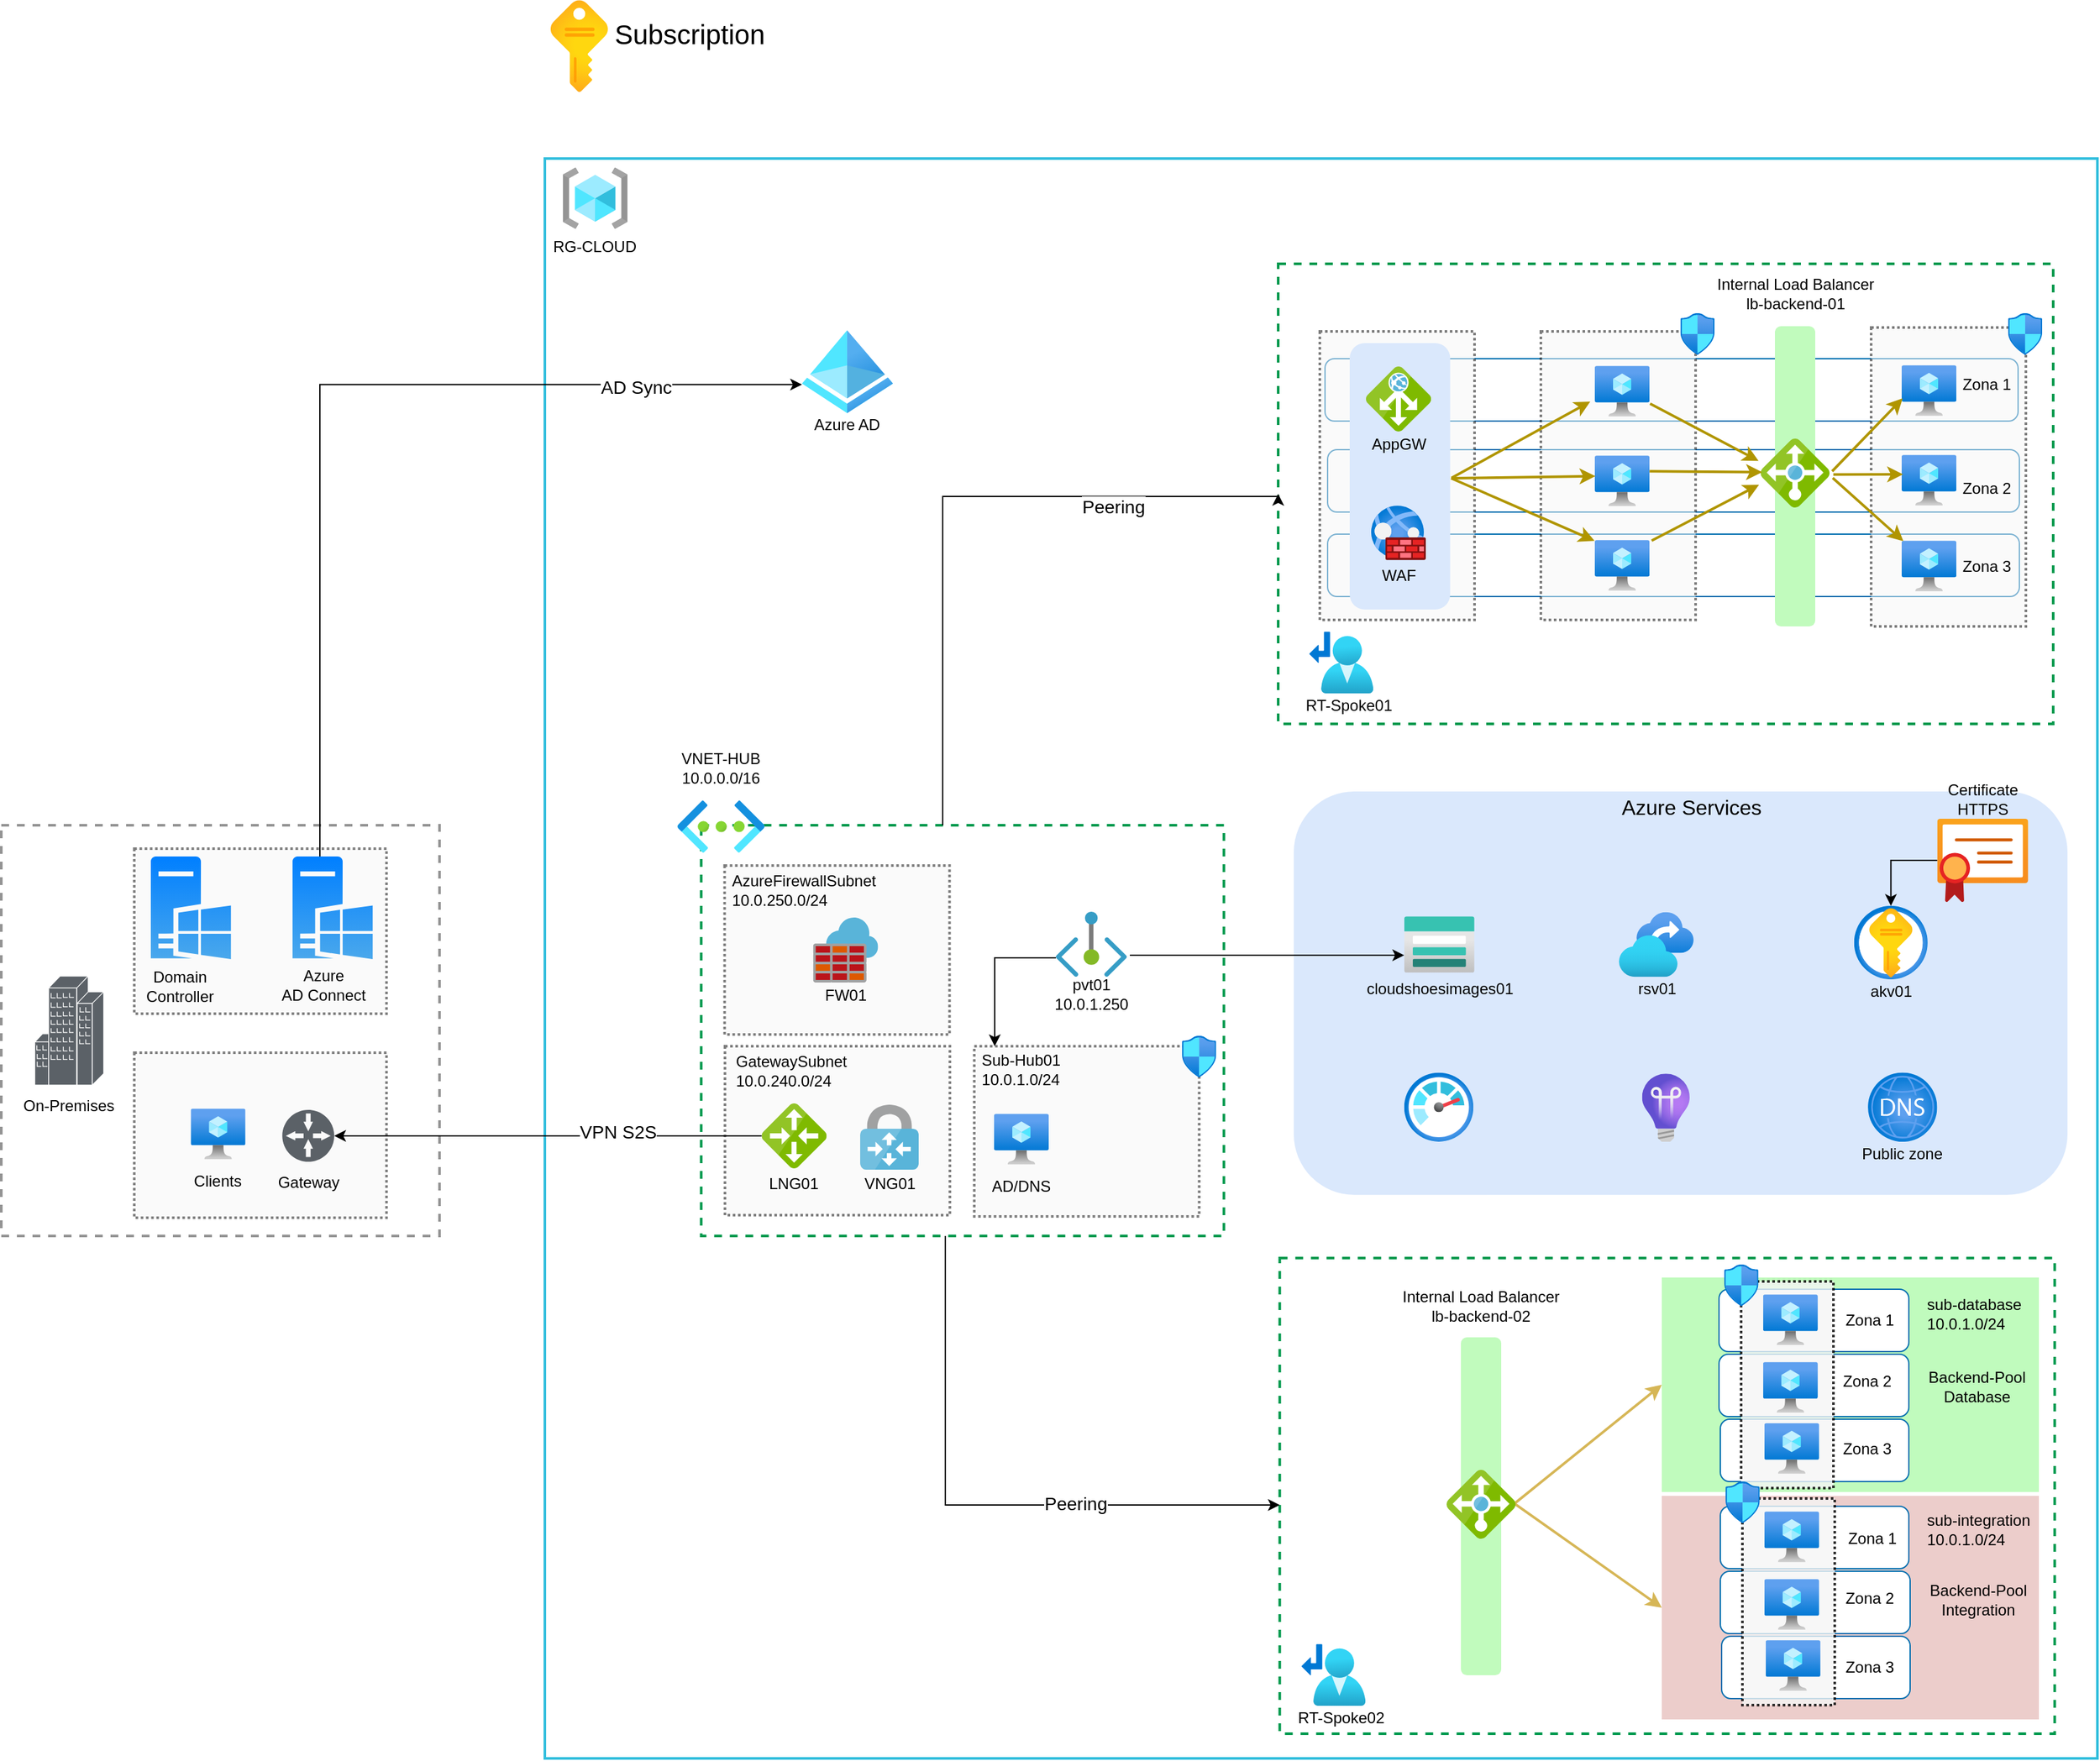 <mxfile version="21.2.8" type="device">
  <diagram name="Cloud Shoes" id="-37fiKzTfTFrvlBXJHoI">
    <mxGraphModel dx="1793" dy="1045" grid="0" gridSize="10" guides="1" tooltips="1" connect="1" arrows="1" fold="1" page="1" pageScale="1" pageWidth="1654" pageHeight="1169" math="0" shadow="0">
      <root>
        <mxCell id="0" />
        <mxCell id="1" parent="0" />
        <mxCell id="iRO7OTy0QqycGShimGxW-48" value="" style="group" parent="1" vertex="1" connectable="0">
          <mxGeometry x="118.25" y="1256" width="194" height="127" as="geometry" />
        </mxCell>
        <mxCell id="iRO7OTy0QqycGShimGxW-43" value="" style="rounded=0;whiteSpace=wrap;html=1;fillColor=#f5f5f5;fontColor=#333333;strokeColor=#000000;fillStyle=auto;opacity=50;dashed=1;dashPattern=1 1;strokeWidth=2;" parent="iRO7OTy0QqycGShimGxW-48" vertex="1">
          <mxGeometry width="194" height="127" as="geometry" />
        </mxCell>
        <mxCell id="iRO7OTy0QqycGShimGxW-37" value="" style="group" parent="iRO7OTy0QqycGShimGxW-48" vertex="1" connectable="0">
          <mxGeometry x="37" y="43" width="55" height="65" as="geometry" />
        </mxCell>
        <mxCell id="iRO7OTy0QqycGShimGxW-38" value="" style="image;aspect=fixed;html=1;points=[];align=center;fontSize=12;image=img/lib/azure2/compute/Virtual_Machine.svg;" parent="iRO7OTy0QqycGShimGxW-37" vertex="1">
          <mxGeometry x="6.47" width="42.05" height="39" as="geometry" />
        </mxCell>
        <mxCell id="iRO7OTy0QqycGShimGxW-39" value="Clients" style="text;html=1;strokeColor=none;fillColor=none;align=center;verticalAlign=middle;whiteSpace=wrap;rounded=0;" parent="iRO7OTy0QqycGShimGxW-37" vertex="1">
          <mxGeometry y="47" width="55" height="18" as="geometry" />
        </mxCell>
        <mxCell id="iRO7OTy0QqycGShimGxW-45" value="" style="group" parent="iRO7OTy0QqycGShimGxW-48" vertex="1" connectable="0">
          <mxGeometry x="107" y="41" width="55" height="65" as="geometry" />
        </mxCell>
        <mxCell id="iRO7OTy0QqycGShimGxW-41" value="" style="sketch=0;aspect=fixed;pointerEvents=1;shadow=0;dashed=0;html=1;strokeColor=none;labelPosition=center;verticalLabelPosition=bottom;verticalAlign=top;align=center;fillColor=#5b6167;shape=mxgraph.mscae.enterprise.gateway" parent="iRO7OTy0QqycGShimGxW-45" vertex="1">
          <mxGeometry x="6.87" y="3" width="39.928" height="39.928" as="geometry" />
        </mxCell>
        <mxCell id="iRO7OTy0QqycGShimGxW-42" value="Gateway" style="text;html=1;strokeColor=none;fillColor=none;align=center;verticalAlign=middle;whiteSpace=wrap;rounded=0;" parent="iRO7OTy0QqycGShimGxW-45" vertex="1">
          <mxGeometry y="50" width="55" height="18" as="geometry" />
        </mxCell>
        <mxCell id="iRO7OTy0QqycGShimGxW-46" value="" style="rounded=0;whiteSpace=wrap;html=1;fillColor=none;strokeColor=#949494;dashed=1;strokeWidth=2;" parent="1" vertex="1">
          <mxGeometry x="16" y="1081" width="337" height="316" as="geometry" />
        </mxCell>
        <mxCell id="mcqfTMUdZoglB1hwvuhl-13" value="" style="rounded=0;whiteSpace=wrap;html=1;fillColor=none;strokeColor=#32bedd;strokeWidth=2;" parent="1" vertex="1">
          <mxGeometry x="434" y="568" width="1194" height="1231" as="geometry" />
        </mxCell>
        <mxCell id="iRO7OTy0QqycGShimGxW-1" value="" style="rounded=0;whiteSpace=wrap;html=1;fillColor=none;strokeColor=#00994D;dashed=1;strokeWidth=2;" parent="1" vertex="1">
          <mxGeometry x="554.25" y="1081" width="402" height="316" as="geometry" />
        </mxCell>
        <mxCell id="jFYhZBc2v5GlWPGSJoHk-2" value="" style="group" parent="1" vertex="1" connectable="0">
          <mxGeometry x="764.25" y="1248" width="186.1" height="134" as="geometry" />
        </mxCell>
        <mxCell id="iRO7OTy0QqycGShimGxW-12" value="" style="rounded=0;whiteSpace=wrap;html=1;fillColor=#f5f5f5;fontColor=#333333;strokeColor=#000000;fillStyle=auto;opacity=50;dashed=1;dashPattern=1 1;strokeWidth=2;" parent="jFYhZBc2v5GlWPGSJoHk-2" vertex="1">
          <mxGeometry y="3" width="173" height="131" as="geometry" />
        </mxCell>
        <mxCell id="iRO7OTy0QqycGShimGxW-13" value="Sub-Hub01&lt;br&gt;10.0.1.0/24" style="text;html=1;strokeColor=none;fillColor=none;align=left;verticalAlign=middle;whiteSpace=wrap;rounded=0;" parent="jFYhZBc2v5GlWPGSJoHk-2" vertex="1">
          <mxGeometry x="3.5" y="11" width="89.5" height="19" as="geometry" />
        </mxCell>
        <mxCell id="iRO7OTy0QqycGShimGxW-14" value="" style="image;aspect=fixed;html=1;points=[];align=center;fontSize=12;image=img/lib/azure2/networking/Network_Security_Groups.svg;" parent="jFYhZBc2v5GlWPGSJoHk-2" vertex="1">
          <mxGeometry x="159.75" y="-5" width="26.35" height="32" as="geometry" />
        </mxCell>
        <mxCell id="HfVjvq3u5Bbp-fqQVIqM-1" value="" style="group" parent="jFYhZBc2v5GlWPGSJoHk-2" vertex="1" connectable="0">
          <mxGeometry x="8.75" y="55" width="55" height="65" as="geometry" />
        </mxCell>
        <mxCell id="HfVjvq3u5Bbp-fqQVIqM-2" value="" style="image;aspect=fixed;html=1;points=[];align=center;fontSize=12;image=img/lib/azure2/compute/Virtual_Machine.svg;" parent="HfVjvq3u5Bbp-fqQVIqM-1" vertex="1">
          <mxGeometry x="6.47" width="42.05" height="39" as="geometry" />
        </mxCell>
        <mxCell id="HfVjvq3u5Bbp-fqQVIqM-3" value="AD/DNS" style="text;html=1;strokeColor=none;fillColor=none;align=center;verticalAlign=middle;whiteSpace=wrap;rounded=0;" parent="HfVjvq3u5Bbp-fqQVIqM-1" vertex="1">
          <mxGeometry y="47" width="55" height="18" as="geometry" />
        </mxCell>
        <mxCell id="iRO7OTy0QqycGShimGxW-6" value="" style="group" parent="1" vertex="1" connectable="0">
          <mxGeometry x="572.53" y="1251" width="173" height="130" as="geometry" />
        </mxCell>
        <mxCell id="iRO7OTy0QqycGShimGxW-7" value="" style="rounded=0;whiteSpace=wrap;html=1;fillColor=#f5f5f5;fontColor=#333333;strokeColor=#000000;fillStyle=auto;opacity=50;dashed=1;dashPattern=1 1;strokeWidth=2;" parent="iRO7OTy0QqycGShimGxW-6" vertex="1">
          <mxGeometry width="173" height="130" as="geometry" />
        </mxCell>
        <mxCell id="iRO7OTy0QqycGShimGxW-10" value="GatewaySubnet&lt;br&gt;10.0.240.0/24" style="text;html=1;strokeColor=none;fillColor=none;align=left;verticalAlign=middle;whiteSpace=wrap;rounded=0;" parent="iRO7OTy0QqycGShimGxW-6" vertex="1">
          <mxGeometry x="6.75" y="9" width="89.5" height="19" as="geometry" />
        </mxCell>
        <mxCell id="jFYhZBc2v5GlWPGSJoHk-3" value="" style="group" parent="iRO7OTy0QqycGShimGxW-6" vertex="1" connectable="0">
          <mxGeometry x="99" y="45" width="55" height="70.5" as="geometry" />
        </mxCell>
        <mxCell id="iRO7OTy0QqycGShimGxW-8" value="" style="image;sketch=0;aspect=fixed;html=1;points=[];align=center;fontSize=12;image=img/lib/mscae/VPN_Gateway.svg;" parent="jFYhZBc2v5GlWPGSJoHk-3" vertex="1">
          <mxGeometry x="5" width="45" height="50" as="geometry" />
        </mxCell>
        <mxCell id="iRO7OTy0QqycGShimGxW-9" value="VNG01" style="text;html=1;strokeColor=none;fillColor=none;align=center;verticalAlign=middle;whiteSpace=wrap;rounded=0;" parent="jFYhZBc2v5GlWPGSJoHk-3" vertex="1">
          <mxGeometry y="51.5" width="55" height="19" as="geometry" />
        </mxCell>
        <mxCell id="iRO7OTy0QqycGShimGxW-49" value="" style="rounded=0;whiteSpace=wrap;html=1;fillColor=none;strokeColor=#00994D;dashed=1;strokeWidth=2;" parent="1" vertex="1">
          <mxGeometry x="998" y="649" width="596" height="354" as="geometry" />
        </mxCell>
        <mxCell id="iRO7OTy0QqycGShimGxW-50" value="" style="rounded=0;whiteSpace=wrap;html=1;fillColor=none;strokeColor=#00994D;dashed=1;strokeWidth=2;" parent="1" vertex="1">
          <mxGeometry x="999.18" y="1414" width="596" height="366" as="geometry" />
        </mxCell>
        <mxCell id="iRO7OTy0QqycGShimGxW-112" value="" style="rounded=0;whiteSpace=wrap;html=1;fillColor=#63f55b;strokeColor=none;fillStyle=auto;opacity=40;dashed=1;dashPattern=1 1;strokeWidth=2;" parent="1" vertex="1">
          <mxGeometry x="1293" y="1429" width="290" height="165" as="geometry" />
        </mxCell>
        <mxCell id="iRO7OTy0QqycGShimGxW-113" value="" style="rounded=0;whiteSpace=wrap;html=1;fillColor=#dfaca9;strokeColor=none;fillStyle=auto;opacity=60;dashed=1;dashPattern=1 1;strokeWidth=2;" parent="1" vertex="1">
          <mxGeometry x="1293" y="1597" width="290" height="172" as="geometry" />
        </mxCell>
        <mxCell id="kLqBszuAOoGfDPWovw_3-11" value="" style="shape=mxgraph.cisco.buildings.generic_building;html=1;pointerEvents=1;dashed=0;fillColor=#5b6167;strokeColor=#ffffff;strokeWidth=2;verticalLabelPosition=bottom;verticalAlign=top;align=center;outlineConnect=0;" parent="1" vertex="1">
          <mxGeometry x="41.75" y="1197" width="53" height="84" as="geometry" />
        </mxCell>
        <mxCell id="iRO7OTy0QqycGShimGxW-123" style="edgeStyle=orthogonalEdgeStyle;rounded=0;orthogonalLoop=1;jettySize=auto;html=1;entryX=0;entryY=0.5;entryDx=0;entryDy=0;" parent="1" source="iRO7OTy0QqycGShimGxW-1" target="iRO7OTy0QqycGShimGxW-49" edge="1">
          <mxGeometry relative="1" as="geometry">
            <Array as="points">
              <mxPoint x="740" y="828" />
            </Array>
          </mxGeometry>
        </mxCell>
        <mxCell id="mcqfTMUdZoglB1hwvuhl-4" value="Subscription" style="edgeLabel;html=1;align=center;verticalAlign=middle;resizable=0;points=[];fontSize=21;" parent="iRO7OTy0QqycGShimGxW-123" vertex="1" connectable="0">
          <mxGeometry x="0.457" y="2" relative="1" as="geometry">
            <mxPoint x="-316" y="-354" as="offset" />
          </mxGeometry>
        </mxCell>
        <mxCell id="iRO7OTy0QqycGShimGxW-124" style="edgeStyle=orthogonalEdgeStyle;rounded=0;orthogonalLoop=1;jettySize=auto;html=1;" parent="1" source="iRO7OTy0QqycGShimGxW-1" target="iRO7OTy0QqycGShimGxW-50" edge="1">
          <mxGeometry relative="1" as="geometry">
            <Array as="points">
              <mxPoint x="742" y="1604" />
            </Array>
          </mxGeometry>
        </mxCell>
        <mxCell id="mcqfTMUdZoglB1hwvuhl-3" value="Peering" style="edgeLabel;html=1;align=center;verticalAlign=middle;resizable=0;points=[];fontSize=14;" parent="iRO7OTy0QqycGShimGxW-124" vertex="1" connectable="0">
          <mxGeometry x="0.323" y="1" relative="1" as="geometry">
            <mxPoint as="offset" />
          </mxGeometry>
        </mxCell>
        <mxCell id="iRO7OTy0QqycGShimGxW-125" style="edgeStyle=orthogonalEdgeStyle;rounded=0;orthogonalLoop=1;jettySize=auto;html=1;entryX=1;entryY=0.5;entryDx=0;entryDy=0;entryPerimeter=0;" parent="1" source="iRO7OTy0QqycGShimGxW-4" target="iRO7OTy0QqycGShimGxW-41" edge="1">
          <mxGeometry relative="1" as="geometry" />
        </mxCell>
        <mxCell id="mcqfTMUdZoglB1hwvuhl-2" value="VPN S2S" style="edgeLabel;html=1;align=center;verticalAlign=middle;resizable=0;points=[];fontSize=14;" parent="iRO7OTy0QqycGShimGxW-125" vertex="1" connectable="0">
          <mxGeometry x="-0.133" y="-3" relative="1" as="geometry">
            <mxPoint x="31" as="offset" />
          </mxGeometry>
        </mxCell>
        <mxCell id="iRO7OTy0QqycGShimGxW-2" value="" style="image;aspect=fixed;html=1;points=[];align=center;fontSize=12;image=img/lib/azure2/networking/Virtual_Networks.svg;" parent="1" vertex="1">
          <mxGeometry x="536" y="1062" width="67" height="40" as="geometry" />
        </mxCell>
        <mxCell id="iRO7OTy0QqycGShimGxW-3" value="VNET-HUB&lt;br&gt;10.0.0.0/16" style="text;html=1;strokeColor=none;fillColor=none;align=center;verticalAlign=middle;whiteSpace=wrap;rounded=0;" parent="1" vertex="1">
          <mxGeometry x="522.25" y="1022" width="94.5" height="30" as="geometry" />
        </mxCell>
        <mxCell id="iRO7OTy0QqycGShimGxW-16" value="" style="group" parent="1" vertex="1" connectable="0">
          <mxGeometry x="764.25" y="1039" width="186.1" height="203" as="geometry" />
        </mxCell>
        <mxCell id="jFYhZBc2v5GlWPGSJoHk-4" value="" style="group" parent="iRO7OTy0QqycGShimGxW-16" vertex="1" connectable="0">
          <mxGeometry x="-192" y="73" width="173" height="130" as="geometry" />
        </mxCell>
        <mxCell id="iRO7OTy0QqycGShimGxW-17" value="" style="rounded=0;whiteSpace=wrap;html=1;fillColor=#f5f5f5;fontColor=#333333;strokeColor=#000000;fillStyle=auto;opacity=50;dashed=1;dashPattern=1 1;strokeWidth=2;" parent="jFYhZBc2v5GlWPGSJoHk-4" vertex="1">
          <mxGeometry width="173" height="130" as="geometry" />
        </mxCell>
        <mxCell id="iRO7OTy0QqycGShimGxW-18" value="AzureFirewallSubnet&lt;br&gt;10.0.250.0/24" style="text;html=1;strokeColor=none;fillColor=none;align=left;verticalAlign=middle;whiteSpace=wrap;rounded=0;" parent="jFYhZBc2v5GlWPGSJoHk-4" vertex="1">
          <mxGeometry x="3.5" y="9" width="89.5" height="19" as="geometry" />
        </mxCell>
        <mxCell id="iRO7OTy0QqycGShimGxW-24" value="" style="image;sketch=0;aspect=fixed;html=1;points=[];align=center;fontSize=12;image=img/lib/mscae/Azure_Firewall.svg;" parent="jFYhZBc2v5GlWPGSJoHk-4" vertex="1">
          <mxGeometry x="68.05" y="40" width="50" height="50" as="geometry" />
        </mxCell>
        <mxCell id="iRO7OTy0QqycGShimGxW-25" value="FW01" style="text;html=1;strokeColor=none;fillColor=none;align=center;verticalAlign=middle;whiteSpace=wrap;rounded=0;" parent="jFYhZBc2v5GlWPGSJoHk-4" vertex="1">
          <mxGeometry x="65.55" y="90" width="55" height="19" as="geometry" />
        </mxCell>
        <mxCell id="jFYhZBc2v5GlWPGSJoHk-6" value="pvt01&lt;br&gt;10.0.1.250" style="text;html=1;strokeColor=none;fillColor=none;align=center;verticalAlign=middle;whiteSpace=wrap;rounded=0;" parent="iRO7OTy0QqycGShimGxW-16" vertex="1">
          <mxGeometry x="62.3" y="162.5" width="55" height="19" as="geometry" />
        </mxCell>
        <mxCell id="iRO7OTy0QqycGShimGxW-26" value="" style="group" parent="1" vertex="1" connectable="0">
          <mxGeometry x="598.25" y="1295" width="55" height="71" as="geometry" />
        </mxCell>
        <mxCell id="iRO7OTy0QqycGShimGxW-4" value="" style="image;sketch=0;aspect=fixed;html=1;points=[];align=center;fontSize=12;image=img/lib/mscae/Local_Network_Gateways.svg;" parent="iRO7OTy0QqycGShimGxW-26" vertex="1">
          <mxGeometry x="2.5" width="50" height="50" as="geometry" />
        </mxCell>
        <mxCell id="iRO7OTy0QqycGShimGxW-5" value="LNG01" style="text;html=1;strokeColor=none;fillColor=none;align=center;verticalAlign=middle;whiteSpace=wrap;rounded=0;" parent="iRO7OTy0QqycGShimGxW-26" vertex="1">
          <mxGeometry y="53" width="55" height="18" as="geometry" />
        </mxCell>
        <mxCell id="iRO7OTy0QqycGShimGxW-47" value="" style="group" parent="1" vertex="1" connectable="0">
          <mxGeometry x="118.25" y="1099" width="194" height="127" as="geometry" />
        </mxCell>
        <mxCell id="iRO7OTy0QqycGShimGxW-30" value="" style="rounded=0;whiteSpace=wrap;html=1;fillColor=#f5f5f5;fontColor=#333333;strokeColor=#000000;fillStyle=auto;opacity=50;dashed=1;dashPattern=1 1;strokeWidth=2;" parent="iRO7OTy0QqycGShimGxW-47" vertex="1">
          <mxGeometry width="194" height="127" as="geometry" />
        </mxCell>
        <mxCell id="iRO7OTy0QqycGShimGxW-31" value="" style="group" parent="iRO7OTy0QqycGShimGxW-47" vertex="1" connectable="0">
          <mxGeometry x="110.75" y="6" width="72.62" height="105.5" as="geometry" />
        </mxCell>
        <mxCell id="iRO7OTy0QqycGShimGxW-32" value="" style="sketch=0;aspect=fixed;pointerEvents=1;shadow=0;dashed=0;html=1;strokeColor=none;labelPosition=center;verticalLabelPosition=bottom;verticalAlign=top;align=center;fillColor=#4aa8ec;shape=mxgraph.mscae.enterprise.windows_server;gradientColor=#007FFF;gradientDirection=north;" parent="iRO7OTy0QqycGShimGxW-31" vertex="1">
          <mxGeometry x="11" width="61.62" height="79" as="geometry" />
        </mxCell>
        <mxCell id="iRO7OTy0QqycGShimGxW-33" value="Azure &lt;br&gt;AD Connect" style="text;html=1;strokeColor=none;fillColor=none;align=center;verticalAlign=middle;whiteSpace=wrap;rounded=0;" parent="iRO7OTy0QqycGShimGxW-31" vertex="1">
          <mxGeometry y="89.5" width="70" height="18" as="geometry" />
        </mxCell>
        <mxCell id="iRO7OTy0QqycGShimGxW-34" value="" style="group" parent="iRO7OTy0QqycGShimGxW-47" vertex="1" connectable="0">
          <mxGeometry x="7.75" y="6" width="66.62" height="109" as="geometry" />
        </mxCell>
        <mxCell id="iRO7OTy0QqycGShimGxW-35" value="" style="sketch=0;aspect=fixed;pointerEvents=1;shadow=0;dashed=0;html=1;strokeColor=none;labelPosition=center;verticalLabelPosition=bottom;verticalAlign=top;align=center;fillColor=#4aa8ec;shape=mxgraph.mscae.enterprise.windows_server;gradientColor=#007FFF;gradientDirection=north;" parent="iRO7OTy0QqycGShimGxW-34" vertex="1">
          <mxGeometry x="5" width="61.62" height="79" as="geometry" />
        </mxCell>
        <mxCell id="iRO7OTy0QqycGShimGxW-36" value="Domain&lt;br&gt;Controller" style="text;html=1;strokeColor=none;fillColor=none;align=center;verticalAlign=middle;whiteSpace=wrap;rounded=0;" parent="iRO7OTy0QqycGShimGxW-34" vertex="1">
          <mxGeometry y="91" width="55" height="18" as="geometry" />
        </mxCell>
        <mxCell id="iRO7OTy0QqycGShimGxW-106" value="" style="endArrow=classic;html=1;rounded=0;exitX=0.985;exitY=0.489;exitDx=0;exitDy=0;exitPerimeter=0;strokeWidth=2;fillColor=#fff2cc;strokeColor=#d6b656;entryX=0;entryY=0.5;entryDx=0;entryDy=0;" parent="1" source="iRO7OTy0QqycGShimGxW-110" target="iRO7OTy0QqycGShimGxW-112" edge="1">
          <mxGeometry width="50" height="50" relative="1" as="geometry">
            <mxPoint x="1199.5" y="1621.2" as="sourcePoint" />
            <mxPoint x="1279.5" y="1472.5" as="targetPoint" />
          </mxGeometry>
        </mxCell>
        <mxCell id="iRO7OTy0QqycGShimGxW-107" value="" style="endArrow=classic;html=1;rounded=0;exitX=0.985;exitY=0.489;exitDx=0;exitDy=0;exitPerimeter=0;strokeWidth=2;fillColor=#fff2cc;strokeColor=#d6b656;entryX=0;entryY=0.5;entryDx=0;entryDy=0;" parent="1" source="iRO7OTy0QqycGShimGxW-110" target="iRO7OTy0QqycGShimGxW-113" edge="1">
          <mxGeometry width="50" height="50" relative="1" as="geometry">
            <mxPoint x="1199.5" y="1624.2" as="sourcePoint" />
            <mxPoint x="1279.5" y="1717.5" as="targetPoint" />
          </mxGeometry>
        </mxCell>
        <mxCell id="iRO7OTy0QqycGShimGxW-108" value="" style="group" parent="1" vertex="1" connectable="0">
          <mxGeometry x="1091" y="1436" width="126" height="299" as="geometry" />
        </mxCell>
        <mxCell id="iRO7OTy0QqycGShimGxW-109" value="" style="rounded=1;whiteSpace=wrap;html=1;fillColor=#c1fbbd;strokeColor=none;" parent="iRO7OTy0QqycGShimGxW-108" vertex="1">
          <mxGeometry x="47.5" y="39" width="31" height="260" as="geometry" />
        </mxCell>
        <mxCell id="iRO7OTy0QqycGShimGxW-110" value="" style="image;sketch=0;aspect=fixed;html=1;points=[];align=center;fontSize=12;image=img/lib/mscae/Load_Balancer_feature.svg;" parent="iRO7OTy0QqycGShimGxW-108" vertex="1">
          <mxGeometry x="36.5" y="141" width="53" height="53" as="geometry" />
        </mxCell>
        <mxCell id="iRO7OTy0QqycGShimGxW-111" value="Internal Load Balancer&lt;br&gt;lb-backend-02" style="text;html=1;strokeColor=none;fillColor=none;align=center;verticalAlign=middle;whiteSpace=wrap;rounded=0;" parent="iRO7OTy0QqycGShimGxW-108" vertex="1">
          <mxGeometry width="126" height="30" as="geometry" />
        </mxCell>
        <mxCell id="iRO7OTy0QqycGShimGxW-114" value="Backend-Pool&lt;br&gt;Database" style="text;html=1;strokeColor=none;fillColor=none;align=center;verticalAlign=middle;whiteSpace=wrap;rounded=0;" parent="1" vertex="1">
          <mxGeometry x="1494.6" y="1497.61" width="81" height="31.77" as="geometry" />
        </mxCell>
        <mxCell id="iRO7OTy0QqycGShimGxW-115" value="Backend-Pool&lt;br&gt;Integration" style="text;html=1;strokeColor=none;fillColor=none;align=center;verticalAlign=middle;whiteSpace=wrap;rounded=0;" parent="1" vertex="1">
          <mxGeometry x="1496.12" y="1661" width="81" height="31.77" as="geometry" />
        </mxCell>
        <mxCell id="iRO7OTy0QqycGShimGxW-128" style="edgeStyle=orthogonalEdgeStyle;rounded=0;orthogonalLoop=1;jettySize=auto;html=1;entryX=0;entryY=0.655;entryDx=0;entryDy=0;entryPerimeter=0;" parent="1" source="iRO7OTy0QqycGShimGxW-32" target="iRO7OTy0QqycGShimGxW-126" edge="1">
          <mxGeometry relative="1" as="geometry">
            <Array as="points">
              <mxPoint x="261" y="742" />
            </Array>
          </mxGeometry>
        </mxCell>
        <mxCell id="mcqfTMUdZoglB1hwvuhl-10" value="AD Sync" style="edgeLabel;html=1;align=center;verticalAlign=middle;resizable=0;points=[];fontSize=14;" parent="iRO7OTy0QqycGShimGxW-128" vertex="1" connectable="0">
          <mxGeometry x="0.356" y="-2" relative="1" as="geometry">
            <mxPoint x="108" as="offset" />
          </mxGeometry>
        </mxCell>
        <mxCell id="iRO7OTy0QqycGShimGxW-130" value="" style="group" parent="1" vertex="1" connectable="0">
          <mxGeometry x="999" y="1046" width="595" height="310.4" as="geometry" />
        </mxCell>
        <mxCell id="iRO7OTy0QqycGShimGxW-131" value="" style="rounded=1;whiteSpace=wrap;html=1;fillColor=#dae8fc;strokeColor=none;" parent="iRO7OTy0QqycGShimGxW-130" vertex="1">
          <mxGeometry x="11" y="9" width="595" height="310.4" as="geometry" />
        </mxCell>
        <mxCell id="iRO7OTy0QqycGShimGxW-132" value="" style="image;aspect=fixed;html=1;points=[];align=center;fontSize=12;image=img/lib/azure2/storage/Recovery_Services_Vaults.svg;" parent="iRO7OTy0QqycGShimGxW-130" vertex="1">
          <mxGeometry x="261.033" y="101.786" width="57.42" height="49.93" as="geometry" />
        </mxCell>
        <mxCell id="iRO7OTy0QqycGShimGxW-133" value="" style="image;aspect=fixed;html=1;points=[];align=center;fontSize=12;image=img/lib/azure2/storage/Storage_Accounts.svg;" parent="iRO7OTy0QqycGShimGxW-130" vertex="1">
          <mxGeometry x="95.865" y="105.114" width="54.091" height="43.273" as="geometry" />
        </mxCell>
        <mxCell id="iRO7OTy0QqycGShimGxW-134" value="" style="image;aspect=fixed;html=1;points=[];align=center;fontSize=12;image=img/lib/azure2/management_governance/Monitor.svg;" parent="iRO7OTy0QqycGShimGxW-130" vertex="1">
          <mxGeometry x="95.865" y="225.283" width="53.259" height="53.259" as="geometry" />
        </mxCell>
        <mxCell id="iRO7OTy0QqycGShimGxW-135" value="" style="image;aspect=fixed;html=1;points=[];align=center;fontSize=12;image=img/lib/azure2/devops/Application_Insights.svg;" parent="iRO7OTy0QqycGShimGxW-130" vertex="1">
          <mxGeometry x="278.831" y="226.115" width="36.616" height="52.427" as="geometry" />
        </mxCell>
        <mxCell id="iRO7OTy0QqycGShimGxW-136" value="" style="image;aspect=fixed;html=1;points=[];align=center;fontSize=12;image=img/lib/azure2/security/Key_Vaults.svg;" parent="iRO7OTy0QqycGShimGxW-130" vertex="1">
          <mxGeometry x="441.863" y="97.001" width="56.588" height="56.588" as="geometry" />
        </mxCell>
        <mxCell id="iRO7OTy0QqycGShimGxW-137" value="" style="image;aspect=fixed;html=1;points=[];align=center;fontSize=12;image=img/lib/azure2/networking/DNS_Zones.svg;" parent="iRO7OTy0QqycGShimGxW-130" vertex="1">
          <mxGeometry x="452.542" y="225.283" width="53.259" height="53.259" as="geometry" />
        </mxCell>
        <mxCell id="iRO7OTy0QqycGShimGxW-138" value="Azure Services" style="text;html=1;strokeColor=none;fillColor=none;align=center;verticalAlign=middle;whiteSpace=wrap;rounded=0;fontSize=16;" parent="iRO7OTy0QqycGShimGxW-130" vertex="1">
          <mxGeometry x="180.733" y="9.0" width="271.809" height="24.97" as="geometry" />
        </mxCell>
        <mxCell id="jFYhZBc2v5GlWPGSJoHk-8" value="cloudshoesimages01" style="text;html=1;strokeColor=none;fillColor=none;align=center;verticalAlign=middle;whiteSpace=wrap;rounded=0;" parent="iRO7OTy0QqycGShimGxW-130" vertex="1">
          <mxGeometry x="95.87" y="151.72" width="55" height="19" as="geometry" />
        </mxCell>
        <mxCell id="jFYhZBc2v5GlWPGSJoHk-9" value="rsv01" style="text;html=1;strokeColor=none;fillColor=none;align=center;verticalAlign=middle;whiteSpace=wrap;rounded=0;" parent="iRO7OTy0QqycGShimGxW-130" vertex="1">
          <mxGeometry x="263.45" y="151.72" width="55" height="19" as="geometry" />
        </mxCell>
        <mxCell id="jFYhZBc2v5GlWPGSJoHk-10" value="akv01" style="text;html=1;strokeColor=none;fillColor=none;align=center;verticalAlign=middle;whiteSpace=wrap;rounded=0;" parent="iRO7OTy0QqycGShimGxW-130" vertex="1">
          <mxGeometry x="442.66" y="153.59" width="55" height="19" as="geometry" />
        </mxCell>
        <mxCell id="rl9jqkYLnGCRckDXOoiw-4" value="Public zone" style="text;html=1;strokeColor=none;fillColor=none;align=center;verticalAlign=middle;whiteSpace=wrap;rounded=0;" vertex="1" parent="iRO7OTy0QqycGShimGxW-130">
          <mxGeometry x="440.94" y="278.54" width="76.46" height="19" as="geometry" />
        </mxCell>
        <mxCell id="rl9jqkYLnGCRckDXOoiw-8" style="edgeStyle=orthogonalEdgeStyle;rounded=0;orthogonalLoop=1;jettySize=auto;html=1;" edge="1" parent="iRO7OTy0QqycGShimGxW-130" source="rl9jqkYLnGCRckDXOoiw-7" target="iRO7OTy0QqycGShimGxW-136">
          <mxGeometry relative="1" as="geometry" />
        </mxCell>
        <mxCell id="rl9jqkYLnGCRckDXOoiw-7" value="" style="image;aspect=fixed;html=1;points=[];align=center;fontSize=12;image=img/lib/azure2/app_services/App_Service_Certificates.svg;" vertex="1" parent="iRO7OTy0QqycGShimGxW-130">
          <mxGeometry x="505.8" y="30" width="70" height="64" as="geometry" />
        </mxCell>
        <mxCell id="rl9jqkYLnGCRckDXOoiw-9" value="Certificate HTTPS" style="text;html=1;strokeColor=none;fillColor=none;align=center;verticalAlign=middle;whiteSpace=wrap;rounded=0;" vertex="1" parent="iRO7OTy0QqycGShimGxW-130">
          <mxGeometry x="512.8" y="5" width="56" height="19" as="geometry" />
        </mxCell>
        <mxCell id="iRO7OTy0QqycGShimGxW-139" value="On-Premises" style="text;html=1;strokeColor=none;fillColor=none;align=center;verticalAlign=middle;whiteSpace=wrap;rounded=0;" parent="1" vertex="1">
          <mxGeometry x="32.12" y="1288" width="72.25" height="18" as="geometry" />
        </mxCell>
        <mxCell id="u3xtsCmXSuKDjjHytYBa-1" value="" style="group" parent="1" vertex="1" connectable="0">
          <mxGeometry x="1337" y="1419" width="146" height="172" as="geometry" />
        </mxCell>
        <mxCell id="iRO7OTy0QqycGShimGxW-81" value="" style="rounded=1;whiteSpace=wrap;html=1;fillColor=default;fontColor=#ffffff;strokeColor=#006EAF;" parent="u3xtsCmXSuKDjjHytYBa-1" vertex="1">
          <mxGeometry y="19" width="146" height="48" as="geometry" />
        </mxCell>
        <mxCell id="iRO7OTy0QqycGShimGxW-82" value="" style="rounded=1;whiteSpace=wrap;html=1;fillColor=default;fontColor=#ffffff;strokeColor=#006EAF;" parent="u3xtsCmXSuKDjjHytYBa-1" vertex="1">
          <mxGeometry x="1" y="119" width="145" height="48" as="geometry" />
        </mxCell>
        <mxCell id="iRO7OTy0QqycGShimGxW-83" value="" style="rounded=1;whiteSpace=wrap;html=1;fillColor=default;fontColor=#ffffff;strokeColor=#006EAF;" parent="u3xtsCmXSuKDjjHytYBa-1" vertex="1">
          <mxGeometry y="69" width="146" height="48" as="geometry" />
        </mxCell>
        <mxCell id="iRO7OTy0QqycGShimGxW-84" value="" style="rounded=0;whiteSpace=wrap;html=1;fillColor=#f5f5f5;fontColor=#333333;strokeColor=#000000;fillStyle=auto;dashed=1;dashPattern=1 1;strokeWidth=2;opacity=80;" parent="u3xtsCmXSuKDjjHytYBa-1" vertex="1">
          <mxGeometry x="17" y="13" width="71" height="159" as="geometry" />
        </mxCell>
        <mxCell id="iRO7OTy0QqycGShimGxW-85" value="" style="image;aspect=fixed;html=1;points=[];align=center;fontSize=12;image=img/lib/azure2/networking/Network_Security_Groups.svg;" parent="u3xtsCmXSuKDjjHytYBa-1" vertex="1">
          <mxGeometry x="4" width="26.35" height="32" as="geometry" />
        </mxCell>
        <mxCell id="iRO7OTy0QqycGShimGxW-86" value="" style="image;aspect=fixed;html=1;points=[];align=center;fontSize=12;image=img/lib/azure2/compute/Virtual_Machine.svg;" parent="u3xtsCmXSuKDjjHytYBa-1" vertex="1">
          <mxGeometry x="33.91" y="75" width="42.05" height="39" as="geometry" />
        </mxCell>
        <mxCell id="iRO7OTy0QqycGShimGxW-87" value="" style="image;aspect=fixed;html=1;points=[];align=center;fontSize=12;image=img/lib/azure2/compute/Virtual_Machine.svg;" parent="u3xtsCmXSuKDjjHytYBa-1" vertex="1">
          <mxGeometry x="34.91" y="122" width="42.05" height="39" as="geometry" />
        </mxCell>
        <mxCell id="iRO7OTy0QqycGShimGxW-88" value="" style="image;aspect=fixed;html=1;points=[];align=center;fontSize=12;image=img/lib/azure2/compute/Virtual_Machine.svg;" parent="u3xtsCmXSuKDjjHytYBa-1" vertex="1">
          <mxGeometry x="33.91" y="23" width="42.05" height="39" as="geometry" />
        </mxCell>
        <mxCell id="iRO7OTy0QqycGShimGxW-116" value="Zona 1" style="text;html=1;strokeColor=none;fillColor=none;align=center;verticalAlign=middle;whiteSpace=wrap;rounded=0;" parent="u3xtsCmXSuKDjjHytYBa-1" vertex="1">
          <mxGeometry x="86" y="28" width="60" height="30" as="geometry" />
        </mxCell>
        <mxCell id="iRO7OTy0QqycGShimGxW-117" value="Zona 2" style="text;html=1;strokeColor=none;fillColor=none;align=center;verticalAlign=middle;whiteSpace=wrap;rounded=0;" parent="u3xtsCmXSuKDjjHytYBa-1" vertex="1">
          <mxGeometry x="84" y="74.5" width="60" height="30" as="geometry" />
        </mxCell>
        <mxCell id="iRO7OTy0QqycGShimGxW-118" value="Zona 3" style="text;html=1;strokeColor=none;fillColor=none;align=center;verticalAlign=middle;whiteSpace=wrap;rounded=0;" parent="u3xtsCmXSuKDjjHytYBa-1" vertex="1">
          <mxGeometry x="84" y="127" width="60" height="30" as="geometry" />
        </mxCell>
        <mxCell id="u3xtsCmXSuKDjjHytYBa-2" value="" style="group" parent="1" vertex="1" connectable="0">
          <mxGeometry x="1338" y="1586" width="146.6" height="172" as="geometry" />
        </mxCell>
        <mxCell id="iRO7OTy0QqycGShimGxW-98" value="" style="rounded=1;whiteSpace=wrap;html=1;fillColor=default;fontColor=#ffffff;strokeColor=#006EAF;" parent="u3xtsCmXSuKDjjHytYBa-2" vertex="1">
          <mxGeometry y="19" width="145" height="48" as="geometry" />
        </mxCell>
        <mxCell id="iRO7OTy0QqycGShimGxW-99" value="" style="rounded=1;whiteSpace=wrap;html=1;fillColor=default;fontColor=#ffffff;strokeColor=#006EAF;" parent="u3xtsCmXSuKDjjHytYBa-2" vertex="1">
          <mxGeometry x="1" y="119" width="145" height="48" as="geometry" />
        </mxCell>
        <mxCell id="iRO7OTy0QqycGShimGxW-100" value="" style="rounded=1;whiteSpace=wrap;html=1;fillColor=default;fontColor=#ffffff;strokeColor=#006EAF;" parent="u3xtsCmXSuKDjjHytYBa-2" vertex="1">
          <mxGeometry y="69" width="146" height="48" as="geometry" />
        </mxCell>
        <mxCell id="iRO7OTy0QqycGShimGxW-101" value="" style="rounded=0;whiteSpace=wrap;html=1;fillColor=#f5f5f5;fontColor=#333333;strokeColor=#000000;fillStyle=auto;dashed=1;dashPattern=1 1;strokeWidth=2;opacity=80;" parent="u3xtsCmXSuKDjjHytYBa-2" vertex="1">
          <mxGeometry x="17" y="13" width="71" height="159" as="geometry" />
        </mxCell>
        <mxCell id="iRO7OTy0QqycGShimGxW-102" value="" style="image;aspect=fixed;html=1;points=[];align=center;fontSize=12;image=img/lib/azure2/networking/Network_Security_Groups.svg;" parent="u3xtsCmXSuKDjjHytYBa-2" vertex="1">
          <mxGeometry x="4" width="26.35" height="32" as="geometry" />
        </mxCell>
        <mxCell id="iRO7OTy0QqycGShimGxW-103" value="" style="image;aspect=fixed;html=1;points=[];align=center;fontSize=12;image=img/lib/azure2/compute/Virtual_Machine.svg;" parent="u3xtsCmXSuKDjjHytYBa-2" vertex="1">
          <mxGeometry x="33.91" y="75" width="42.05" height="39" as="geometry" />
        </mxCell>
        <mxCell id="iRO7OTy0QqycGShimGxW-104" value="" style="image;aspect=fixed;html=1;points=[];align=center;fontSize=12;image=img/lib/azure2/compute/Virtual_Machine.svg;" parent="u3xtsCmXSuKDjjHytYBa-2" vertex="1">
          <mxGeometry x="34.91" y="122" width="42.05" height="39" as="geometry" />
        </mxCell>
        <mxCell id="iRO7OTy0QqycGShimGxW-105" value="" style="image;aspect=fixed;html=1;points=[];align=center;fontSize=12;image=img/lib/azure2/compute/Virtual_Machine.svg;" parent="u3xtsCmXSuKDjjHytYBa-2" vertex="1">
          <mxGeometry x="33.91" y="23" width="42.05" height="39" as="geometry" />
        </mxCell>
        <mxCell id="iRO7OTy0QqycGShimGxW-119" value="Zona 1" style="text;html=1;strokeColor=none;fillColor=none;align=center;verticalAlign=middle;whiteSpace=wrap;rounded=0;" parent="u3xtsCmXSuKDjjHytYBa-2" vertex="1">
          <mxGeometry x="86.6" y="28.5" width="60" height="30" as="geometry" />
        </mxCell>
        <mxCell id="iRO7OTy0QqycGShimGxW-120" value="Zona 2" style="text;html=1;strokeColor=none;fillColor=none;align=center;verticalAlign=middle;whiteSpace=wrap;rounded=0;" parent="u3xtsCmXSuKDjjHytYBa-2" vertex="1">
          <mxGeometry x="84.6" y="75" width="60" height="30" as="geometry" />
        </mxCell>
        <mxCell id="iRO7OTy0QqycGShimGxW-121" value="Zona 3" style="text;html=1;strokeColor=none;fillColor=none;align=center;verticalAlign=middle;whiteSpace=wrap;rounded=0;" parent="u3xtsCmXSuKDjjHytYBa-2" vertex="1">
          <mxGeometry x="84.6" y="127.5" width="60" height="30" as="geometry" />
        </mxCell>
        <mxCell id="u3xtsCmXSuKDjjHytYBa-11" value="sub-database&lt;br&gt;10.0.1.0/24" style="text;html=1;strokeColor=none;fillColor=none;align=left;verticalAlign=middle;whiteSpace=wrap;rounded=0;" parent="1" vertex="1">
          <mxGeometry x="1494.6" y="1447" width="85.4" height="19" as="geometry" />
        </mxCell>
        <mxCell id="u3xtsCmXSuKDjjHytYBa-12" value="sub-integration&lt;br&gt;10.0.1.0/24" style="text;html=1;strokeColor=none;fillColor=none;align=left;verticalAlign=middle;whiteSpace=wrap;rounded=0;" parent="1" vertex="1">
          <mxGeometry x="1494.6" y="1613" width="85.4" height="19" as="geometry" />
        </mxCell>
        <mxCell id="mcqfTMUdZoglB1hwvuhl-1" value="" style="group" parent="1" vertex="1" connectable="0">
          <mxGeometry x="631.75" y="700" width="70" height="82" as="geometry" />
        </mxCell>
        <mxCell id="iRO7OTy0QqycGShimGxW-126" value="" style="image;aspect=fixed;html=1;points=[];align=center;fontSize=12;image=img/lib/azure2/identity/Azure_Active_Directory.svg;" parent="mcqfTMUdZoglB1hwvuhl-1" vertex="1">
          <mxGeometry width="70" height="64" as="geometry" />
        </mxCell>
        <mxCell id="iRO7OTy0QqycGShimGxW-127" value="Azure AD" style="text;html=1;strokeColor=none;fillColor=none;align=center;verticalAlign=middle;whiteSpace=wrap;rounded=0;" parent="mcqfTMUdZoglB1hwvuhl-1" vertex="1">
          <mxGeometry x="7" y="64" width="55" height="18" as="geometry" />
        </mxCell>
        <mxCell id="mcqfTMUdZoglB1hwvuhl-6" value="" style="image;aspect=fixed;html=1;points=[];align=center;fontSize=12;image=img/lib/azure2/networking/Route_Tables.svg;" parent="1" vertex="1">
          <mxGeometry x="1022" y="932" width="49.17" height="47.63" as="geometry" />
        </mxCell>
        <mxCell id="mcqfTMUdZoglB1hwvuhl-7" value="" style="image;aspect=fixed;html=1;points=[];align=center;fontSize=12;image=img/lib/azure2/networking/Route_Tables.svg;" parent="1" vertex="1">
          <mxGeometry x="1016" y="1711" width="49.17" height="47.63" as="geometry" />
        </mxCell>
        <mxCell id="mcqfTMUdZoglB1hwvuhl-9" value="" style="group" parent="1" vertex="1" connectable="0">
          <mxGeometry x="1030" y="657" width="555.6" height="271" as="geometry" />
        </mxCell>
        <mxCell id="u3xtsCmXSuKDjjHytYBa-3" value="" style="rounded=1;whiteSpace=wrap;html=1;fillColor=default;fontColor=#ffffff;strokeColor=#006EAF;" parent="mcqfTMUdZoglB1hwvuhl-9" vertex="1">
          <mxGeometry x="4" y="65" width="533" height="48" as="geometry" />
        </mxCell>
        <mxCell id="u3xtsCmXSuKDjjHytYBa-7" value="" style="rounded=1;whiteSpace=wrap;html=1;fillColor=default;fontColor=#ffffff;strokeColor=#006EAF;" parent="mcqfTMUdZoglB1hwvuhl-9" vertex="1">
          <mxGeometry x="6" y="135" width="532" height="48" as="geometry" />
        </mxCell>
        <mxCell id="u3xtsCmXSuKDjjHytYBa-8" value="" style="rounded=1;whiteSpace=wrap;html=1;fillColor=default;fontColor=#ffffff;strokeColor=#006EAF;" parent="mcqfTMUdZoglB1hwvuhl-9" vertex="1">
          <mxGeometry x="6" y="200" width="532" height="48" as="geometry" />
        </mxCell>
        <mxCell id="iRO7OTy0QqycGShimGxW-52" value="" style="rounded=0;whiteSpace=wrap;html=1;fillColor=#f5f5f5;fontColor=#333333;strokeColor=#000000;fillStyle=auto;opacity=50;dashed=1;dashPattern=1 1;strokeWidth=2;" parent="mcqfTMUdZoglB1hwvuhl-9" vertex="1">
          <mxGeometry x="424" y="41" width="119" height="230" as="geometry" />
        </mxCell>
        <mxCell id="iRO7OTy0QqycGShimGxW-80" value="" style="rounded=0;whiteSpace=wrap;html=1;fillColor=#f5f5f5;fontColor=#333333;strokeColor=#000000;fillStyle=auto;opacity=50;dashed=1;dashPattern=1 1;strokeWidth=2;" parent="mcqfTMUdZoglB1hwvuhl-9" vertex="1">
          <mxGeometry y="44" width="119" height="222" as="geometry" />
        </mxCell>
        <mxCell id="iRO7OTy0QqycGShimGxW-51" value="" style="rounded=0;whiteSpace=wrap;html=1;fillColor=#f5f5f5;fontColor=#333333;strokeColor=#000000;fillStyle=auto;opacity=50;dashed=1;dashPattern=1 1;strokeWidth=2;" parent="mcqfTMUdZoglB1hwvuhl-9" vertex="1">
          <mxGeometry x="170" y="44" width="119" height="222" as="geometry" />
        </mxCell>
        <mxCell id="iRO7OTy0QqycGShimGxW-53" value="" style="rounded=1;whiteSpace=wrap;html=1;fillColor=#c1fbbd;strokeColor=none;" parent="mcqfTMUdZoglB1hwvuhl-9" vertex="1">
          <mxGeometry x="350" y="40" width="31" height="231" as="geometry" />
        </mxCell>
        <mxCell id="iRO7OTy0QqycGShimGxW-54" value="" style="image;aspect=fixed;html=1;points=[];align=center;fontSize=12;image=img/lib/azure2/compute/Virtual_Machine.svg;" parent="mcqfTMUdZoglB1hwvuhl-9" vertex="1">
          <mxGeometry x="211.48" y="139.5" width="42.05" height="39" as="geometry" />
        </mxCell>
        <mxCell id="iRO7OTy0QqycGShimGxW-55" value="" style="image;aspect=fixed;html=1;points=[];align=center;fontSize=12;image=img/lib/azure2/compute/Virtual_Machine.svg;" parent="mcqfTMUdZoglB1hwvuhl-9" vertex="1">
          <mxGeometry x="211.48" y="204.5" width="42.05" height="39" as="geometry" />
        </mxCell>
        <mxCell id="iRO7OTy0QqycGShimGxW-56" value="" style="image;aspect=fixed;html=1;points=[];align=center;fontSize=12;image=img/lib/azure2/compute/Virtual_Machine.svg;" parent="mcqfTMUdZoglB1hwvuhl-9" vertex="1">
          <mxGeometry x="211.48" y="70.5" width="42.05" height="39" as="geometry" />
        </mxCell>
        <mxCell id="iRO7OTy0QqycGShimGxW-57" value="" style="image;aspect=fixed;html=1;points=[];align=center;fontSize=12;image=img/lib/azure2/compute/Virtual_Machine.svg;" parent="mcqfTMUdZoglB1hwvuhl-9" vertex="1">
          <mxGeometry x="447.48" y="139" width="42.05" height="39" as="geometry" />
        </mxCell>
        <mxCell id="iRO7OTy0QqycGShimGxW-58" value="" style="image;aspect=fixed;html=1;points=[];align=center;fontSize=12;image=img/lib/azure2/compute/Virtual_Machine.svg;" parent="mcqfTMUdZoglB1hwvuhl-9" vertex="1">
          <mxGeometry x="447.48" y="205" width="42.05" height="39" as="geometry" />
        </mxCell>
        <mxCell id="iRO7OTy0QqycGShimGxW-59" value="" style="image;aspect=fixed;html=1;points=[];align=center;fontSize=12;image=img/lib/azure2/compute/Virtual_Machine.svg;" parent="mcqfTMUdZoglB1hwvuhl-9" vertex="1">
          <mxGeometry x="447.48" y="70" width="42.05" height="39" as="geometry" />
        </mxCell>
        <mxCell id="iRO7OTy0QqycGShimGxW-60" value="" style="image;sketch=0;aspect=fixed;html=1;points=[];align=center;fontSize=12;image=img/lib/mscae/Load_Balancer_feature.svg;" parent="mcqfTMUdZoglB1hwvuhl-9" vertex="1">
          <mxGeometry x="339" y="126.5" width="53" height="53" as="geometry" />
        </mxCell>
        <mxCell id="iRO7OTy0QqycGShimGxW-61" value="" style="endArrow=classic;html=1;rounded=0;entryX=0.017;entryY=0.655;entryDx=0;entryDy=0;entryPerimeter=0;strokeWidth=2;fillColor=#e3c800;strokeColor=#B09500;exitX=1.038;exitY=0.474;exitDx=0;exitDy=0;exitPerimeter=0;" parent="mcqfTMUdZoglB1hwvuhl-9" source="iRO7OTy0QqycGShimGxW-60" target="iRO7OTy0QqycGShimGxW-59" edge="1">
          <mxGeometry width="50" height="50" relative="1" as="geometry">
            <mxPoint x="363.25" y="153" as="sourcePoint" />
            <mxPoint x="360.931" y="69" as="targetPoint" />
          </mxGeometry>
        </mxCell>
        <mxCell id="iRO7OTy0QqycGShimGxW-62" value="" style="endArrow=classic;html=1;rounded=0;strokeWidth=2;fillColor=#e3c800;strokeColor=#B09500;exitX=1.055;exitY=0.521;exitDx=0;exitDy=0;exitPerimeter=0;entryX=0.026;entryY=0.385;entryDx=0;entryDy=0;entryPerimeter=0;" parent="mcqfTMUdZoglB1hwvuhl-9" source="iRO7OTy0QqycGShimGxW-60" target="iRO7OTy0QqycGShimGxW-57" edge="1">
          <mxGeometry width="50" height="50" relative="1" as="geometry">
            <mxPoint x="375" y="155" as="sourcePoint" />
            <mxPoint x="353.606" y="154.132" as="targetPoint" />
          </mxGeometry>
        </mxCell>
        <mxCell id="iRO7OTy0QqycGShimGxW-63" value="" style="endArrow=classic;html=1;rounded=0;entryX=0.031;entryY=0.011;entryDx=0;entryDy=0;entryPerimeter=0;strokeWidth=2;fillColor=#e3c800;strokeColor=#B09500;exitX=1.046;exitY=0.571;exitDx=0;exitDy=0;exitPerimeter=0;" parent="mcqfTMUdZoglB1hwvuhl-9" source="iRO7OTy0QqycGShimGxW-60" target="iRO7OTy0QqycGShimGxW-58" edge="1">
          <mxGeometry width="50" height="50" relative="1" as="geometry">
            <mxPoint x="376" y="163" as="sourcePoint" />
            <mxPoint x="354.111" y="245.897" as="targetPoint" />
          </mxGeometry>
        </mxCell>
        <mxCell id="iRO7OTy0QqycGShimGxW-64" value="" style="endArrow=classic;html=1;rounded=0;entryX=0.021;entryY=0.487;entryDx=0;entryDy=0;entryPerimeter=0;strokeWidth=2;fillColor=#e3c800;strokeColor=#B09500;exitX=1.002;exitY=0.31;exitDx=0;exitDy=0;exitPerimeter=0;" parent="mcqfTMUdZoglB1hwvuhl-9" source="iRO7OTy0QqycGShimGxW-54" target="iRO7OTy0QqycGShimGxW-60" edge="1">
          <mxGeometry width="50" height="50" relative="1" as="geometry">
            <mxPoint x="253" y="153" as="sourcePoint" />
            <mxPoint x="259.998" y="154.085" as="targetPoint" />
          </mxGeometry>
        </mxCell>
        <mxCell id="iRO7OTy0QqycGShimGxW-65" value="" style="endArrow=classic;html=1;rounded=0;exitX=1.04;exitY=0.013;exitDx=0;exitDy=0;exitPerimeter=0;entryX=-0.023;entryY=0.67;entryDx=0;entryDy=0;entryPerimeter=0;strokeWidth=2;fillColor=#e3c800;strokeColor=#B09500;" parent="mcqfTMUdZoglB1hwvuhl-9" source="iRO7OTy0QqycGShimGxW-55" target="iRO7OTy0QqycGShimGxW-60" edge="1">
          <mxGeometry width="50" height="50" relative="1" as="geometry">
            <mxPoint x="250.32" y="204.057" as="sourcePoint" />
            <mxPoint x="269.17" y="169.5" as="targetPoint" />
          </mxGeometry>
        </mxCell>
        <mxCell id="iRO7OTy0QqycGShimGxW-66" value="" style="endArrow=classic;html=1;rounded=0;entryX=-0.03;entryY=0.323;entryDx=0;entryDy=0;entryPerimeter=0;exitX=1.011;exitY=0.746;exitDx=0;exitDy=0;exitPerimeter=0;strokeWidth=2;fillColor=#e3c800;strokeColor=#B09500;" parent="mcqfTMUdZoglB1hwvuhl-9" source="iRO7OTy0QqycGShimGxW-56" target="iRO7OTy0QqycGShimGxW-60" edge="1">
          <mxGeometry width="50" height="50" relative="1" as="geometry">
            <mxPoint x="250.782" y="101.622" as="sourcePoint" />
            <mxPoint x="269.111" y="137.497" as="targetPoint" />
          </mxGeometry>
        </mxCell>
        <mxCell id="iRO7OTy0QqycGShimGxW-67" value="" style="image;aspect=fixed;html=1;points=[];align=center;fontSize=12;image=img/lib/azure2/networking/Network_Security_Groups.svg;" parent="mcqfTMUdZoglB1hwvuhl-9" vertex="1">
          <mxGeometry x="529.25" y="30" width="26.35" height="32" as="geometry" />
        </mxCell>
        <mxCell id="iRO7OTy0QqycGShimGxW-68" value="" style="image;aspect=fixed;html=1;points=[];align=center;fontSize=12;image=img/lib/azure2/networking/Network_Security_Groups.svg;" parent="mcqfTMUdZoglB1hwvuhl-9" vertex="1">
          <mxGeometry x="277.27" y="30" width="26.35" height="32" as="geometry" />
        </mxCell>
        <mxCell id="iRO7OTy0QqycGShimGxW-70" value="" style="rounded=1;whiteSpace=wrap;html=1;fillColor=#dae8fc;strokeColor=none;" parent="mcqfTMUdZoglB1hwvuhl-9" vertex="1">
          <mxGeometry x="23" y="53" width="77.25" height="205" as="geometry" />
        </mxCell>
        <mxCell id="iRO7OTy0QqycGShimGxW-71" value="" style="group" parent="mcqfTMUdZoglB1hwvuhl-9" vertex="1" connectable="0">
          <mxGeometry x="30.5" y="178" width="60" height="65" as="geometry" />
        </mxCell>
        <mxCell id="iRO7OTy0QqycGShimGxW-72" value="" style="image;aspect=fixed;html=1;points=[];align=center;fontSize=12;image=img/lib/azure2/networking/Web_Application_Firewall_Policies_WAF.svg;" parent="iRO7OTy0QqycGShimGxW-71" vertex="1">
          <mxGeometry x="9" width="42" height="42" as="geometry" />
        </mxCell>
        <mxCell id="iRO7OTy0QqycGShimGxW-73" value="WAF" style="text;html=1;strokeColor=none;fillColor=none;align=center;verticalAlign=middle;whiteSpace=wrap;rounded=0;" parent="iRO7OTy0QqycGShimGxW-71" vertex="1">
          <mxGeometry y="42" width="60" height="23" as="geometry" />
        </mxCell>
        <mxCell id="iRO7OTy0QqycGShimGxW-74" value="" style="group" parent="mcqfTMUdZoglB1hwvuhl-9" vertex="1" connectable="0">
          <mxGeometry x="30.5" y="71" width="60" height="75" as="geometry" />
        </mxCell>
        <mxCell id="iRO7OTy0QqycGShimGxW-75" value="" style="image;sketch=0;aspect=fixed;html=1;points=[];align=center;fontSize=12;image=img/lib/mscae/Application_Gateway.svg;" parent="iRO7OTy0QqycGShimGxW-74" vertex="1">
          <mxGeometry x="5" width="50" height="50" as="geometry" />
        </mxCell>
        <mxCell id="iRO7OTy0QqycGShimGxW-76" value="AppGW" style="text;html=1;strokeColor=none;fillColor=none;align=center;verticalAlign=middle;whiteSpace=wrap;rounded=0;" parent="iRO7OTy0QqycGShimGxW-74" vertex="1">
          <mxGeometry y="45" width="60" height="30" as="geometry" />
        </mxCell>
        <mxCell id="iRO7OTy0QqycGShimGxW-77" value="" style="endArrow=classic;html=1;rounded=0;exitX=1.004;exitY=0.517;exitDx=0;exitDy=0;exitPerimeter=0;strokeWidth=2;fillColor=#e3c800;strokeColor=#B09500;entryX=-0.083;entryY=0.705;entryDx=0;entryDy=0;entryPerimeter=0;" parent="mcqfTMUdZoglB1hwvuhl-9" target="iRO7OTy0QqycGShimGxW-56" edge="1">
          <mxGeometry width="50" height="50" relative="1" as="geometry">
            <mxPoint x="101.312" y="156.709" as="sourcePoint" />
            <mxPoint x="205" y="95" as="targetPoint" />
          </mxGeometry>
        </mxCell>
        <mxCell id="iRO7OTy0QqycGShimGxW-78" value="" style="endArrow=classic;html=1;rounded=0;exitX=1;exitY=0;exitDx=0;exitDy=0;strokeWidth=2;fillColor=#e3c800;strokeColor=#B09500;entryX=0.012;entryY=0.406;entryDx=0;entryDy=0;entryPerimeter=0;" parent="mcqfTMUdZoglB1hwvuhl-9" target="iRO7OTy0QqycGShimGxW-54" edge="1">
          <mxGeometry width="50" height="50" relative="1" as="geometry">
            <mxPoint x="101" y="157" as="sourcePoint" />
            <mxPoint x="192" y="157" as="targetPoint" />
          </mxGeometry>
        </mxCell>
        <mxCell id="iRO7OTy0QqycGShimGxW-79" value="" style="endArrow=classic;html=1;rounded=0;strokeWidth=2;fillColor=#e3c800;strokeColor=#B09500;entryX=-0.005;entryY=0.016;entryDx=0;entryDy=0;entryPerimeter=0;" parent="mcqfTMUdZoglB1hwvuhl-9" target="iRO7OTy0QqycGShimGxW-55" edge="1">
          <mxGeometry width="50" height="50" relative="1" as="geometry">
            <mxPoint x="101" y="157" as="sourcePoint" />
            <mxPoint x="193" y="208" as="targetPoint" />
          </mxGeometry>
        </mxCell>
        <mxCell id="iRO7OTy0QqycGShimGxW-122" value="Internal Load Balancer&lt;br&gt;lb-backend-01" style="text;html=1;strokeColor=none;fillColor=none;align=center;verticalAlign=middle;whiteSpace=wrap;rounded=0;" parent="mcqfTMUdZoglB1hwvuhl-9" vertex="1">
          <mxGeometry x="302.5" width="126" height="30" as="geometry" />
        </mxCell>
        <mxCell id="u3xtsCmXSuKDjjHytYBa-4" value="Zona 1" style="text;html=1;strokeColor=none;fillColor=none;align=center;verticalAlign=middle;whiteSpace=wrap;rounded=0;" parent="mcqfTMUdZoglB1hwvuhl-9" vertex="1">
          <mxGeometry x="492" y="70" width="42" height="30" as="geometry" />
        </mxCell>
        <mxCell id="u3xtsCmXSuKDjjHytYBa-9" value="Zona 2" style="text;html=1;strokeColor=none;fillColor=none;align=center;verticalAlign=middle;whiteSpace=wrap;rounded=0;" parent="mcqfTMUdZoglB1hwvuhl-9" vertex="1">
          <mxGeometry x="492" y="150" width="42" height="30" as="geometry" />
        </mxCell>
        <mxCell id="u3xtsCmXSuKDjjHytYBa-10" value="Zona 3" style="text;html=1;strokeColor=none;fillColor=none;align=center;verticalAlign=middle;whiteSpace=wrap;rounded=0;" parent="mcqfTMUdZoglB1hwvuhl-9" vertex="1">
          <mxGeometry x="492" y="210" width="42" height="30" as="geometry" />
        </mxCell>
        <mxCell id="mcqfTMUdZoglB1hwvuhl-11" value="RT-Spoke01" style="text;html=1;strokeColor=none;fillColor=none;align=center;verticalAlign=middle;whiteSpace=wrap;rounded=0;" parent="1" vertex="1">
          <mxGeometry x="1016" y="982" width="73" height="14" as="geometry" />
        </mxCell>
        <mxCell id="mcqfTMUdZoglB1hwvuhl-12" value="RT-Spoke02" style="text;html=1;strokeColor=none;fillColor=none;align=center;verticalAlign=middle;whiteSpace=wrap;rounded=0;" parent="1" vertex="1">
          <mxGeometry x="1010" y="1761" width="73" height="14" as="geometry" />
        </mxCell>
        <mxCell id="mcqfTMUdZoglB1hwvuhl-14" value="" style="image;aspect=fixed;html=1;points=[];align=center;fontSize=12;image=img/lib/azure2/general/Resource_Groups.svg;" parent="1" vertex="1">
          <mxGeometry x="447.76" y="575" width="49.94" height="47" as="geometry" />
        </mxCell>
        <mxCell id="jFYhZBc2v5GlWPGSJoHk-1" value="RG-CLOUD" style="text;html=1;strokeColor=none;fillColor=none;align=center;verticalAlign=middle;whiteSpace=wrap;rounded=0;" parent="1" vertex="1">
          <mxGeometry x="438.47" y="627" width="68.53" height="18" as="geometry" />
        </mxCell>
        <mxCell id="jFYhZBc2v5GlWPGSJoHk-7" style="edgeStyle=orthogonalEdgeStyle;rounded=0;orthogonalLoop=1;jettySize=auto;html=1;exitX=1.044;exitY=0.669;exitDx=0;exitDy=0;exitPerimeter=0;" parent="1" source="jFYhZBc2v5GlWPGSJoHk-5" target="iRO7OTy0QqycGShimGxW-133" edge="1">
          <mxGeometry relative="1" as="geometry">
            <Array as="points">
              <mxPoint x="1043" y="1181" />
              <mxPoint x="1043" y="1181" />
            </Array>
          </mxGeometry>
        </mxCell>
        <mxCell id="rl9jqkYLnGCRckDXOoiw-1" style="edgeStyle=orthogonalEdgeStyle;rounded=0;orthogonalLoop=1;jettySize=auto;html=1;" edge="1" parent="1" source="jFYhZBc2v5GlWPGSJoHk-5" target="iRO7OTy0QqycGShimGxW-12">
          <mxGeometry relative="1" as="geometry">
            <Array as="points">
              <mxPoint x="780" y="1183" />
            </Array>
          </mxGeometry>
        </mxCell>
        <mxCell id="jFYhZBc2v5GlWPGSJoHk-5" value="" style="image;aspect=fixed;html=1;points=[];align=center;fontSize=12;image=img/lib/azure2/networking/Private_Endpoint.svg;" parent="1" vertex="1">
          <mxGeometry x="827" y="1147.5" width="54.55" height="50" as="geometry" />
        </mxCell>
        <mxCell id="rl9jqkYLnGCRckDXOoiw-5" value="" style="image;aspect=fixed;html=1;points=[];align=center;fontSize=12;image=img/lib/azure2/general/Subscriptions.svg;" vertex="1" parent="1">
          <mxGeometry x="438.47" y="446" width="44" height="71" as="geometry" />
        </mxCell>
        <mxCell id="rl9jqkYLnGCRckDXOoiw-6" value="Peering" style="edgeLabel;html=1;align=center;verticalAlign=middle;resizable=0;points=[];fontSize=14;" vertex="1" connectable="0" parent="1">
          <mxGeometry x="870.846" y="836" as="geometry" />
        </mxCell>
      </root>
    </mxGraphModel>
  </diagram>
</mxfile>
